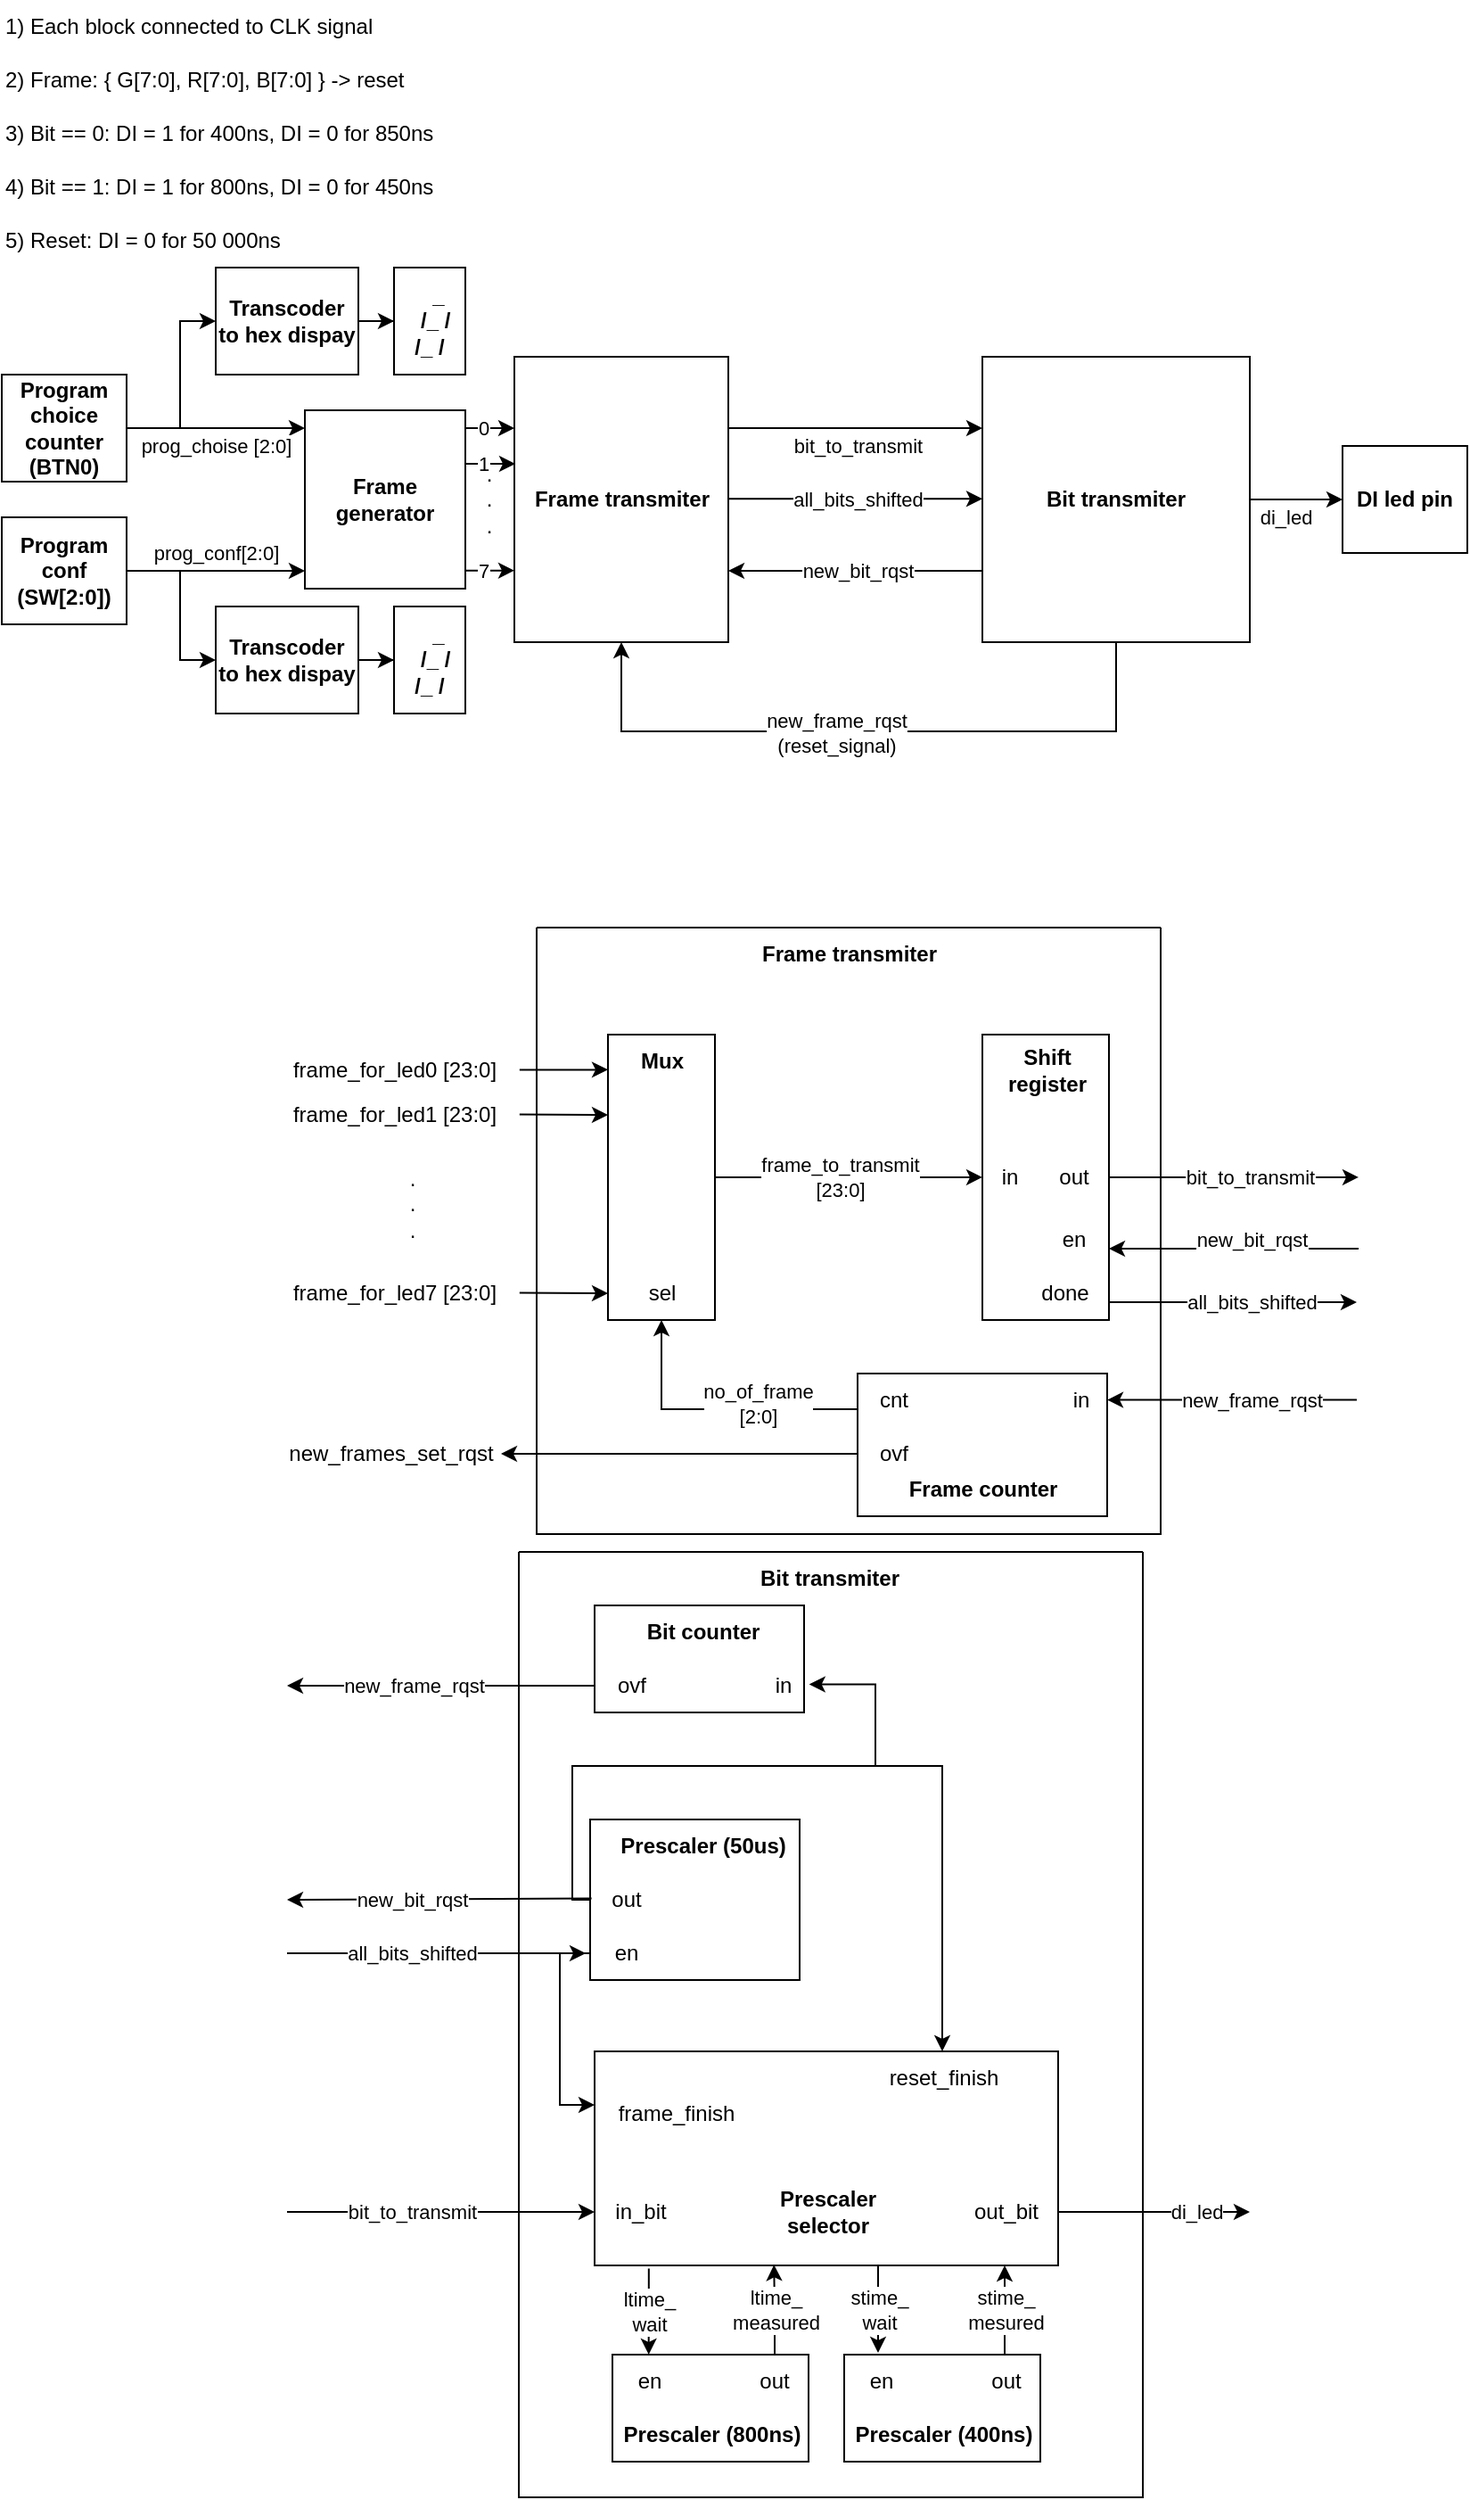 <mxfile>
    <diagram id="C5RBs43oDa-KdzZeNtuy" name="Page-1">
        <mxGraphModel dx="401" dy="227" grid="1" gridSize="10" guides="1" tooltips="1" connect="1" arrows="1" fold="1" page="1" pageScale="1" pageWidth="827" pageHeight="1169" math="0" shadow="0">
            <root>
                <mxCell id="WIyWlLk6GJQsqaUBKTNV-0"/>
                <mxCell id="WIyWlLk6GJQsqaUBKTNV-1" parent="WIyWlLk6GJQsqaUBKTNV-0"/>
                <mxCell id="ReCScM4sRMLZIFWJEKZz-17" value="prog_choise [2:0]" style="edgeStyle=orthogonalEdgeStyle;rounded=0;orthogonalLoop=1;jettySize=auto;html=1;" parent="WIyWlLk6GJQsqaUBKTNV-1" source="ReCScM4sRMLZIFWJEKZz-0" edge="1">
                    <mxGeometry y="-10" relative="1" as="geometry">
                        <Array as="points">
                            <mxPoint x="140" y="240"/>
                            <mxPoint x="140" y="240"/>
                        </Array>
                        <mxPoint as="offset"/>
                        <mxPoint x="170" y="240" as="targetPoint"/>
                    </mxGeometry>
                </mxCell>
                <mxCell id="ReCScM4sRMLZIFWJEKZz-23" style="edgeStyle=orthogonalEdgeStyle;rounded=0;orthogonalLoop=1;jettySize=auto;html=1;entryX=0;entryY=0.5;entryDx=0;entryDy=0;" parent="WIyWlLk6GJQsqaUBKTNV-1" source="ReCScM4sRMLZIFWJEKZz-0" target="ReCScM4sRMLZIFWJEKZz-3" edge="1">
                    <mxGeometry relative="1" as="geometry">
                        <Array as="points">
                            <mxPoint x="100" y="240"/>
                            <mxPoint x="100" y="180"/>
                        </Array>
                    </mxGeometry>
                </mxCell>
                <mxCell id="ReCScM4sRMLZIFWJEKZz-0" value="&lt;b&gt;Program choice&lt;br&gt;counter&lt;br&gt;(BTN0)&lt;/b&gt;" style="rounded=0;whiteSpace=wrap;html=1;" parent="WIyWlLk6GJQsqaUBKTNV-1" vertex="1">
                    <mxGeometry y="210" width="70" height="60" as="geometry"/>
                </mxCell>
                <mxCell id="ReCScM4sRMLZIFWJEKZz-16" value="prog_conf[2:0]" style="edgeStyle=orthogonalEdgeStyle;rounded=0;orthogonalLoop=1;jettySize=auto;html=1;" parent="WIyWlLk6GJQsqaUBKTNV-1" source="ReCScM4sRMLZIFWJEKZz-1" edge="1">
                    <mxGeometry y="10" relative="1" as="geometry">
                        <Array as="points">
                            <mxPoint x="90" y="320"/>
                            <mxPoint x="90" y="320"/>
                        </Array>
                        <mxPoint as="offset"/>
                        <mxPoint x="170" y="320" as="targetPoint"/>
                    </mxGeometry>
                </mxCell>
                <mxCell id="ReCScM4sRMLZIFWJEKZz-24" style="edgeStyle=orthogonalEdgeStyle;rounded=0;orthogonalLoop=1;jettySize=auto;html=1;entryX=0;entryY=0.5;entryDx=0;entryDy=0;" parent="WIyWlLk6GJQsqaUBKTNV-1" source="ReCScM4sRMLZIFWJEKZz-1" target="ReCScM4sRMLZIFWJEKZz-9" edge="1">
                    <mxGeometry relative="1" as="geometry">
                        <Array as="points">
                            <mxPoint x="100" y="320"/>
                            <mxPoint x="100" y="370"/>
                        </Array>
                    </mxGeometry>
                </mxCell>
                <mxCell id="ReCScM4sRMLZIFWJEKZz-1" value="&lt;b&gt;Program conf&lt;br&gt;(SW[2:0])&lt;/b&gt;" style="rounded=0;whiteSpace=wrap;html=1;" parent="WIyWlLk6GJQsqaUBKTNV-1" vertex="1">
                    <mxGeometry y="290" width="70" height="60" as="geometry"/>
                </mxCell>
                <mxCell id="ReCScM4sRMLZIFWJEKZz-7" style="edgeStyle=orthogonalEdgeStyle;rounded=0;orthogonalLoop=1;jettySize=auto;html=1;" parent="WIyWlLk6GJQsqaUBKTNV-1" source="ReCScM4sRMLZIFWJEKZz-3" target="ReCScM4sRMLZIFWJEKZz-4" edge="1">
                    <mxGeometry relative="1" as="geometry"/>
                </mxCell>
                <mxCell id="ReCScM4sRMLZIFWJEKZz-3" value="&lt;b&gt;Transcoder to hex dispay&lt;/b&gt;" style="rounded=0;whiteSpace=wrap;html=1;" parent="WIyWlLk6GJQsqaUBKTNV-1" vertex="1">
                    <mxGeometry x="120" y="150" width="80" height="60" as="geometry"/>
                </mxCell>
                <mxCell id="ReCScM4sRMLZIFWJEKZz-4" value="&lt;b&gt;&amp;nbsp; &amp;nbsp; &amp;nbsp;_&amp;nbsp;&amp;nbsp;&lt;br&gt;&amp;nbsp; /_ /&lt;br&gt;/_ /&lt;/b&gt;" style="rounded=0;whiteSpace=wrap;html=1;" parent="WIyWlLk6GJQsqaUBKTNV-1" vertex="1">
                    <mxGeometry x="220" y="150" width="40" height="60" as="geometry"/>
                </mxCell>
                <mxCell id="ReCScM4sRMLZIFWJEKZz-8" style="edgeStyle=orthogonalEdgeStyle;rounded=0;orthogonalLoop=1;jettySize=auto;html=1;" parent="WIyWlLk6GJQsqaUBKTNV-1" source="ReCScM4sRMLZIFWJEKZz-9" target="ReCScM4sRMLZIFWJEKZz-10" edge="1">
                    <mxGeometry relative="1" as="geometry"/>
                </mxCell>
                <mxCell id="ReCScM4sRMLZIFWJEKZz-9" value="&lt;b&gt;Transcoder to hex dispay&lt;/b&gt;" style="rounded=0;whiteSpace=wrap;html=1;" parent="WIyWlLk6GJQsqaUBKTNV-1" vertex="1">
                    <mxGeometry x="120" y="340" width="80" height="60" as="geometry"/>
                </mxCell>
                <mxCell id="ReCScM4sRMLZIFWJEKZz-10" value="&lt;b&gt;&amp;nbsp; &amp;nbsp; &amp;nbsp;_&amp;nbsp;&amp;nbsp;&lt;br&gt;&amp;nbsp; /_ /&lt;br&gt;/_ /&lt;/b&gt;" style="rounded=0;whiteSpace=wrap;html=1;" parent="WIyWlLk6GJQsqaUBKTNV-1" vertex="1">
                    <mxGeometry x="220" y="340" width="40" height="60" as="geometry"/>
                </mxCell>
                <mxCell id="ReCScM4sRMLZIFWJEKZz-19" value="bit_to_transmit" style="edgeStyle=orthogonalEdgeStyle;rounded=0;orthogonalLoop=1;jettySize=auto;html=1;exitX=1;exitY=0.25;exitDx=0;exitDy=0;entryX=0;entryY=0.25;entryDx=0;entryDy=0;" parent="WIyWlLk6GJQsqaUBKTNV-1" source="ReCScM4sRMLZIFWJEKZz-15" target="ReCScM4sRMLZIFWJEKZz-18" edge="1">
                    <mxGeometry x="0.018" y="-10" relative="1" as="geometry">
                        <mxPoint as="offset"/>
                    </mxGeometry>
                </mxCell>
                <mxCell id="ReCScM4sRMLZIFWJEKZz-15" value="&lt;b&gt;Frame transmiter&lt;/b&gt;" style="rounded=0;whiteSpace=wrap;html=1;" parent="WIyWlLk6GJQsqaUBKTNV-1" vertex="1">
                    <mxGeometry x="287.5" y="200" width="120" height="160" as="geometry"/>
                </mxCell>
                <mxCell id="ReCScM4sRMLZIFWJEKZz-20" value="new_bit_rqst" style="edgeStyle=orthogonalEdgeStyle;rounded=0;orthogonalLoop=1;jettySize=auto;html=1;exitX=0;exitY=0.75;exitDx=0;exitDy=0;entryX=1;entryY=0.75;entryDx=0;entryDy=0;" parent="WIyWlLk6GJQsqaUBKTNV-1" source="ReCScM4sRMLZIFWJEKZz-18" target="ReCScM4sRMLZIFWJEKZz-15" edge="1">
                    <mxGeometry x="-0.015" relative="1" as="geometry">
                        <mxPoint as="offset"/>
                    </mxGeometry>
                </mxCell>
                <mxCell id="ReCScM4sRMLZIFWJEKZz-43" value="di_led" style="edgeStyle=orthogonalEdgeStyle;rounded=0;orthogonalLoop=1;jettySize=auto;html=1;exitX=1;exitY=0.5;exitDx=0;exitDy=0;entryX=0;entryY=0.5;entryDx=0;entryDy=0;" parent="WIyWlLk6GJQsqaUBKTNV-1" source="ReCScM4sRMLZIFWJEKZz-18" target="ReCScM4sRMLZIFWJEKZz-42" edge="1">
                    <mxGeometry x="-0.231" y="-10" relative="1" as="geometry">
                        <mxPoint as="offset"/>
                    </mxGeometry>
                </mxCell>
                <mxCell id="9xw9PWm49_BA5dV1pBny-47" style="edgeStyle=orthogonalEdgeStyle;rounded=0;orthogonalLoop=1;jettySize=auto;html=1;entryX=0.5;entryY=1;entryDx=0;entryDy=0;" parent="WIyWlLk6GJQsqaUBKTNV-1" source="ReCScM4sRMLZIFWJEKZz-18" target="ReCScM4sRMLZIFWJEKZz-15" edge="1">
                    <mxGeometry relative="1" as="geometry">
                        <mxPoint x="620" y="410" as="targetPoint"/>
                        <Array as="points">
                            <mxPoint x="625" y="410"/>
                            <mxPoint x="348" y="410"/>
                        </Array>
                    </mxGeometry>
                </mxCell>
                <mxCell id="9xw9PWm49_BA5dV1pBny-48" value="new_frame_rqst&lt;br&gt;(reset_signal)" style="edgeLabel;html=1;align=center;verticalAlign=middle;resizable=0;points=[];" parent="9xw9PWm49_BA5dV1pBny-47" vertex="1" connectable="0">
                    <mxGeometry x="0.1" y="1" relative="1" as="geometry">
                        <mxPoint as="offset"/>
                    </mxGeometry>
                </mxCell>
                <mxCell id="ReCScM4sRMLZIFWJEKZz-18" value="&lt;b&gt;Bit transmiter&lt;/b&gt;" style="rounded=0;whiteSpace=wrap;html=1;" parent="WIyWlLk6GJQsqaUBKTNV-1" vertex="1">
                    <mxGeometry x="550" y="200" width="150" height="160" as="geometry"/>
                </mxCell>
                <mxCell id="ReCScM4sRMLZIFWJEKZz-34" style="edgeStyle=orthogonalEdgeStyle;rounded=0;orthogonalLoop=1;jettySize=auto;html=1;exitX=0;exitY=0.5;exitDx=0;exitDy=0;entryX=0;entryY=0.5;entryDx=0;entryDy=0;" parent="WIyWlLk6GJQsqaUBKTNV-1" edge="1">
                    <mxGeometry relative="1" as="geometry">
                        <mxPoint x="665" y="510" as="sourcePoint"/>
                        <mxPoint x="665" y="510" as="targetPoint"/>
                    </mxGeometry>
                </mxCell>
                <mxCell id="ReCScM4sRMLZIFWJEKZz-38" value="2) Frame: { G[7:0], R[7:0], B[7:0] } -&amp;gt; reset" style="text;html=1;align=left;verticalAlign=middle;resizable=0;points=[];autosize=1;strokeColor=none;fillColor=none;" parent="WIyWlLk6GJQsqaUBKTNV-1" vertex="1">
                    <mxGeometry y="30" width="250" height="30" as="geometry"/>
                </mxCell>
                <mxCell id="ReCScM4sRMLZIFWJEKZz-39" value="3) Bit == 0: DI = 1 for 400ns, DI = 0 for 850ns" style="text;html=1;align=left;verticalAlign=middle;resizable=0;points=[];autosize=1;strokeColor=none;fillColor=none;" parent="WIyWlLk6GJQsqaUBKTNV-1" vertex="1">
                    <mxGeometry y="60" width="260" height="30" as="geometry"/>
                </mxCell>
                <mxCell id="ReCScM4sRMLZIFWJEKZz-40" value="4) Bit == 1: DI = 1 for 800ns, DI = 0 for 450ns" style="text;html=1;align=left;verticalAlign=middle;resizable=0;points=[];autosize=1;strokeColor=none;fillColor=none;" parent="WIyWlLk6GJQsqaUBKTNV-1" vertex="1">
                    <mxGeometry y="90" width="260" height="30" as="geometry"/>
                </mxCell>
                <mxCell id="ReCScM4sRMLZIFWJEKZz-41" value="5) Reset: DI = 0 for 50 000ns" style="text;html=1;align=left;verticalAlign=middle;resizable=0;points=[];autosize=1;strokeColor=none;fillColor=none;" parent="WIyWlLk6GJQsqaUBKTNV-1" vertex="1">
                    <mxGeometry y="120" width="180" height="30" as="geometry"/>
                </mxCell>
                <mxCell id="ReCScM4sRMLZIFWJEKZz-42" value="&lt;b&gt;DI led pin&lt;/b&gt;" style="rounded=0;whiteSpace=wrap;html=1;" parent="WIyWlLk6GJQsqaUBKTNV-1" vertex="1">
                    <mxGeometry x="752" y="250" width="70" height="60" as="geometry"/>
                </mxCell>
                <mxCell id="Wm1BEDs0xYY4NqCO6771-0" value="1) Each block connected to CLK signal" style="text;html=1;align=left;verticalAlign=middle;resizable=0;points=[];autosize=1;strokeColor=none;fillColor=none;" parent="WIyWlLk6GJQsqaUBKTNV-1" vertex="1">
                    <mxGeometry width="230" height="30" as="geometry"/>
                </mxCell>
                <object label="" Frame="" id="3">
                    <mxCell style="swimlane;startSize=0;" parent="WIyWlLk6GJQsqaUBKTNV-1" vertex="1">
                        <mxGeometry x="300" y="520" width="350" height="340" as="geometry">
                            <mxRectangle x="170" y="550" width="50" height="40" as="alternateBounds"/>
                        </mxGeometry>
                    </mxCell>
                </object>
                <mxCell id="6" value="frame_to_transmit&lt;br&gt;[23:0]" style="edgeStyle=none;html=1;entryX=0;entryY=0.5;entryDx=0;entryDy=0;" parent="3" source="0" target="5" edge="1">
                    <mxGeometry x="-0.06" relative="1" as="geometry">
                        <mxPoint as="offset"/>
                    </mxGeometry>
                </mxCell>
                <mxCell id="0" value="" style="rounded=0;whiteSpace=wrap;html=1;" parent="3" vertex="1">
                    <mxGeometry x="40" y="60" width="60" height="160" as="geometry"/>
                </mxCell>
                <mxCell id="4" value="&lt;b&gt;Frame transmiter&lt;/b&gt;" style="text;html=1;align=center;verticalAlign=middle;resizable=0;points=[];autosize=1;strokeColor=none;fillColor=none;" parent="3" vertex="1">
                    <mxGeometry x="115" width="120" height="30" as="geometry"/>
                </mxCell>
                <mxCell id="7" style="edgeStyle=none;html=1;" parent="3" source="5" edge="1">
                    <mxGeometry relative="1" as="geometry">
                        <mxPoint x="461" y="139.99" as="targetPoint"/>
                    </mxGeometry>
                </mxCell>
                <mxCell id="8" value="bit_to_transmit" style="edgeLabel;html=1;align=center;verticalAlign=middle;resizable=0;points=[];" parent="7" vertex="1" connectable="0">
                    <mxGeometry x="-0.174" relative="1" as="geometry">
                        <mxPoint x="21" as="offset"/>
                    </mxGeometry>
                </mxCell>
                <mxCell id="5" value="" style="rounded=0;whiteSpace=wrap;html=1;" parent="3" vertex="1">
                    <mxGeometry x="250" y="59.99" width="71" height="160" as="geometry"/>
                </mxCell>
                <mxCell id="9xw9PWm49_BA5dV1pBny-8" value="" style="endArrow=classic;html=1;rounded=0;entryX=1;entryY=0.75;entryDx=0;entryDy=0;" parent="3" target="5" edge="1">
                    <mxGeometry width="50" height="50" relative="1" as="geometry">
                        <mxPoint x="461" y="179.99" as="sourcePoint"/>
                        <mxPoint x="251" y="-90.01" as="targetPoint"/>
                    </mxGeometry>
                </mxCell>
                <mxCell id="9xw9PWm49_BA5dV1pBny-9" value="new_bit_rqst" style="edgeLabel;html=1;align=center;verticalAlign=middle;resizable=0;points=[];" parent="9xw9PWm49_BA5dV1pBny-8" vertex="1" connectable="0">
                    <mxGeometry x="0.153" relative="1" as="geometry">
                        <mxPoint x="20" y="-5" as="offset"/>
                    </mxGeometry>
                </mxCell>
                <mxCell id="9xw9PWm49_BA5dV1pBny-10" value="&lt;b&gt;Shift&lt;br&gt;register&lt;/b&gt;" style="text;html=1;align=center;verticalAlign=middle;resizable=0;points=[];autosize=1;strokeColor=none;fillColor=none;" parent="3" vertex="1">
                    <mxGeometry x="250.5" y="59.99" width="70" height="40" as="geometry"/>
                </mxCell>
                <mxCell id="9xw9PWm49_BA5dV1pBny-11" value="&lt;b&gt;Mux&lt;/b&gt;" style="text;html=1;align=center;verticalAlign=middle;resizable=0;points=[];autosize=1;strokeColor=none;fillColor=none;" parent="3" vertex="1">
                    <mxGeometry x="45" y="60" width="50" height="30" as="geometry"/>
                </mxCell>
                <mxCell id="9xw9PWm49_BA5dV1pBny-12" value="out" style="text;html=1;align=center;verticalAlign=middle;resizable=0;points=[];autosize=1;strokeColor=none;fillColor=none;" parent="3" vertex="1">
                    <mxGeometry x="281" y="124.99" width="40" height="30" as="geometry"/>
                </mxCell>
                <mxCell id="9xw9PWm49_BA5dV1pBny-13" value="en" style="text;html=1;align=center;verticalAlign=middle;resizable=0;points=[];autosize=1;strokeColor=none;fillColor=none;" parent="3" vertex="1">
                    <mxGeometry x="281" y="159.99" width="40" height="30" as="geometry"/>
                </mxCell>
                <mxCell id="9xw9PWm49_BA5dV1pBny-14" value="done" style="text;html=1;align=center;verticalAlign=middle;resizable=0;points=[];autosize=1;strokeColor=none;fillColor=none;" parent="3" vertex="1">
                    <mxGeometry x="271" y="189.99" width="50" height="30" as="geometry"/>
                </mxCell>
                <mxCell id="9xw9PWm49_BA5dV1pBny-19" value="in" style="text;html=1;align=center;verticalAlign=middle;resizable=0;points=[];autosize=1;strokeColor=none;fillColor=none;" parent="3" vertex="1">
                    <mxGeometry x="250" y="124.99" width="30" height="30" as="geometry"/>
                </mxCell>
                <mxCell id="9xw9PWm49_BA5dV1pBny-23" value="" style="endArrow=classic;html=1;rounded=0;entryX=0;entryY=0.123;entryDx=0;entryDy=0;entryPerimeter=0;exitX=1.003;exitY=0.492;exitDx=0;exitDy=0;exitPerimeter=0;" parent="3" source="9xw9PWm49_BA5dV1pBny-22" edge="1">
                    <mxGeometry width="50" height="50" relative="1" as="geometry">
                        <mxPoint x="200" y="195" as="sourcePoint"/>
                        <mxPoint x="40" y="105" as="targetPoint"/>
                    </mxGeometry>
                </mxCell>
                <mxCell id="9xw9PWm49_BA5dV1pBny-24" value=".&lt;br&gt;.&lt;br&gt;." style="text;html=1;align=center;verticalAlign=middle;resizable=0;points=[];autosize=1;strokeColor=none;fillColor=none;" parent="3" vertex="1">
                    <mxGeometry x="-85" y="125" width="30" height="60" as="geometry"/>
                </mxCell>
                <mxCell id="9xw9PWm49_BA5dV1pBny-26" value="" style="endArrow=classic;html=1;rounded=0;entryX=0;entryY=0.123;entryDx=0;entryDy=0;entryPerimeter=0;exitX=1.003;exitY=0.492;exitDx=0;exitDy=0;exitPerimeter=0;" parent="3" source="9xw9PWm49_BA5dV1pBny-25" edge="1">
                    <mxGeometry width="50" height="50" relative="1" as="geometry">
                        <mxPoint x="200" y="295" as="sourcePoint"/>
                        <mxPoint x="40" y="205" as="targetPoint"/>
                    </mxGeometry>
                </mxCell>
                <mxCell id="9xw9PWm49_BA5dV1pBny-33" value="sel" style="text;html=1;align=center;verticalAlign=middle;resizable=0;points=[];autosize=1;strokeColor=none;fillColor=none;" parent="3" vertex="1">
                    <mxGeometry x="50" y="190" width="40" height="30" as="geometry"/>
                </mxCell>
                <mxCell id="9xw9PWm49_BA5dV1pBny-38" style="edgeStyle=orthogonalEdgeStyle;rounded=0;orthogonalLoop=1;jettySize=auto;html=1;entryX=0.5;entryY=1;entryDx=0;entryDy=0;" parent="3" source="9xw9PWm49_BA5dV1pBny-34" target="0" edge="1">
                    <mxGeometry relative="1" as="geometry">
                        <Array as="points">
                            <mxPoint x="70" y="270"/>
                        </Array>
                    </mxGeometry>
                </mxCell>
                <mxCell id="9xw9PWm49_BA5dV1pBny-39" value="no_of_frame&lt;br&gt;[2:0]" style="edgeLabel;html=1;align=center;verticalAlign=middle;resizable=0;points=[];" parent="9xw9PWm49_BA5dV1pBny-38" vertex="1" connectable="0">
                    <mxGeometry x="-0.294" y="-3" relative="1" as="geometry">
                        <mxPoint as="offset"/>
                    </mxGeometry>
                </mxCell>
                <mxCell id="9xw9PWm49_BA5dV1pBny-34" value="" style="whiteSpace=wrap;html=1;" parent="3" vertex="1">
                    <mxGeometry x="180" y="250" width="140" height="80" as="geometry"/>
                </mxCell>
                <mxCell id="9xw9PWm49_BA5dV1pBny-35" value="&lt;b&gt;Frame counter&lt;/b&gt;" style="text;html=1;align=center;verticalAlign=middle;resizable=0;points=[];autosize=1;strokeColor=none;fillColor=none;" parent="3" vertex="1">
                    <mxGeometry x="195" y="300" width="110" height="30" as="geometry"/>
                </mxCell>
                <mxCell id="9xw9PWm49_BA5dV1pBny-41" value="cnt" style="text;html=1;align=center;verticalAlign=middle;resizable=0;points=[];autosize=1;strokeColor=none;fillColor=none;" parent="3" vertex="1">
                    <mxGeometry x="180" y="250" width="40" height="30" as="geometry"/>
                </mxCell>
                <mxCell id="9xw9PWm49_BA5dV1pBny-42" value="in" style="text;html=1;align=center;verticalAlign=middle;resizable=0;points=[];autosize=1;strokeColor=none;fillColor=none;" parent="3" vertex="1">
                    <mxGeometry x="290" y="250" width="30" height="30" as="geometry"/>
                </mxCell>
                <mxCell id="9xw9PWm49_BA5dV1pBny-114" value="ovf" style="text;html=1;align=center;verticalAlign=middle;resizable=0;points=[];autosize=1;strokeColor=none;fillColor=none;" parent="3" vertex="1">
                    <mxGeometry x="180" y="280" width="40" height="30" as="geometry"/>
                </mxCell>
                <mxCell id="9xw9PWm49_BA5dV1pBny-43" value="" style="endArrow=classic;html=1;rounded=0;entryX=1;entryY=0.75;entryDx=0;entryDy=0;" parent="3" edge="1">
                    <mxGeometry width="50" height="50" relative="1" as="geometry">
                        <mxPoint x="460" y="264.77" as="sourcePoint"/>
                        <mxPoint x="320" y="264.78" as="targetPoint"/>
                    </mxGeometry>
                </mxCell>
                <mxCell id="9xw9PWm49_BA5dV1pBny-44" value="new_frame_rqst" style="edgeLabel;html=1;align=center;verticalAlign=middle;resizable=0;points=[];" parent="9xw9PWm49_BA5dV1pBny-43" vertex="1" connectable="0">
                    <mxGeometry x="0.153" relative="1" as="geometry">
                        <mxPoint x="21" as="offset"/>
                    </mxGeometry>
                </mxCell>
                <mxCell id="9xw9PWm49_BA5dV1pBny-17" value="" style="endArrow=classic;html=1;rounded=0;exitX=1;exitY=0.667;exitDx=0;exitDy=0;exitPerimeter=0;" parent="WIyWlLk6GJQsqaUBKTNV-1" source="9xw9PWm49_BA5dV1pBny-14" edge="1">
                    <mxGeometry width="50" height="50" relative="1" as="geometry">
                        <mxPoint x="390" y="589.99" as="sourcePoint"/>
                        <mxPoint x="760" y="730" as="targetPoint"/>
                    </mxGeometry>
                </mxCell>
                <mxCell id="9xw9PWm49_BA5dV1pBny-18" value="all_bits_shifted" style="edgeLabel;html=1;align=center;verticalAlign=middle;resizable=0;points=[];" parent="9xw9PWm49_BA5dV1pBny-17" vertex="1" connectable="0">
                    <mxGeometry x="-0.233" y="2" relative="1" as="geometry">
                        <mxPoint x="26" y="2" as="offset"/>
                    </mxGeometry>
                </mxCell>
                <mxCell id="9xw9PWm49_BA5dV1pBny-27" value="&lt;b&gt;Frame&lt;br&gt;generator&lt;/b&gt;" style="rounded=0;whiteSpace=wrap;html=1;" parent="WIyWlLk6GJQsqaUBKTNV-1" vertex="1">
                    <mxGeometry x="170" y="230" width="90" height="100" as="geometry"/>
                </mxCell>
                <mxCell id="9xw9PWm49_BA5dV1pBny-28" value="0" style="endArrow=classic;html=1;rounded=0;entryX=0;entryY=0.25;entryDx=0;entryDy=0;" parent="WIyWlLk6GJQsqaUBKTNV-1" target="ReCScM4sRMLZIFWJEKZz-15" edge="1">
                    <mxGeometry x="-0.273" width="50" height="50" relative="1" as="geometry">
                        <mxPoint x="260" y="240" as="sourcePoint"/>
                        <mxPoint x="340" y="300" as="targetPoint"/>
                        <mxPoint as="offset"/>
                    </mxGeometry>
                </mxCell>
                <mxCell id="9xw9PWm49_BA5dV1pBny-29" value="1" style="endArrow=classic;html=1;rounded=0;entryX=0;entryY=0.25;entryDx=0;entryDy=0;" parent="WIyWlLk6GJQsqaUBKTNV-1" edge="1">
                    <mxGeometry x="-0.273" width="50" height="50" relative="1" as="geometry">
                        <mxPoint x="260" y="260" as="sourcePoint"/>
                        <mxPoint x="288" y="260" as="targetPoint"/>
                        <mxPoint as="offset"/>
                    </mxGeometry>
                </mxCell>
                <mxCell id="9xw9PWm49_BA5dV1pBny-30" value="7" style="endArrow=classic;html=1;rounded=0;entryX=0;entryY=0.25;entryDx=0;entryDy=0;" parent="WIyWlLk6GJQsqaUBKTNV-1" edge="1">
                    <mxGeometry x="-0.273" width="50" height="50" relative="1" as="geometry">
                        <mxPoint x="259.5" y="319.86" as="sourcePoint"/>
                        <mxPoint x="287.5" y="319.86" as="targetPoint"/>
                        <mxPoint as="offset"/>
                    </mxGeometry>
                </mxCell>
                <mxCell id="9xw9PWm49_BA5dV1pBny-32" value=".&lt;br&gt;.&lt;br&gt;." style="text;html=1;align=center;verticalAlign=middle;resizable=0;points=[];autosize=1;strokeColor=none;fillColor=none;" parent="WIyWlLk6GJQsqaUBKTNV-1" vertex="1">
                    <mxGeometry x="257.5" y="250" width="30" height="60" as="geometry"/>
                </mxCell>
                <mxCell id="9xw9PWm49_BA5dV1pBny-25" value="frame_for_led7 [23:0]" style="text;html=1;align=center;verticalAlign=middle;resizable=0;points=[];autosize=1;strokeColor=none;fillColor=none;" parent="WIyWlLk6GJQsqaUBKTNV-1" vertex="1">
                    <mxGeometry x="150" y="710" width="140" height="30" as="geometry"/>
                </mxCell>
                <mxCell id="9xw9PWm49_BA5dV1pBny-22" value="frame_for_led1 [23:0]" style="text;html=1;align=center;verticalAlign=middle;resizable=0;points=[];autosize=1;strokeColor=none;fillColor=none;" parent="WIyWlLk6GJQsqaUBKTNV-1" vertex="1">
                    <mxGeometry x="150" y="610" width="140" height="30" as="geometry"/>
                </mxCell>
                <mxCell id="9xw9PWm49_BA5dV1pBny-21" value="frame_for_led0 [23:0]" style="text;html=1;align=center;verticalAlign=middle;resizable=0;points=[];autosize=1;strokeColor=none;fillColor=none;" parent="WIyWlLk6GJQsqaUBKTNV-1" vertex="1">
                    <mxGeometry x="150" y="584.99" width="140" height="30" as="geometry"/>
                </mxCell>
                <mxCell id="9xw9PWm49_BA5dV1pBny-20" value="" style="endArrow=classic;html=1;rounded=0;entryX=0;entryY=0.123;entryDx=0;entryDy=0;entryPerimeter=0;exitX=1.003;exitY=0.492;exitDx=0;exitDy=0;exitPerimeter=0;" parent="WIyWlLk6GJQsqaUBKTNV-1" source="9xw9PWm49_BA5dV1pBny-21" target="0" edge="1">
                    <mxGeometry width="50" height="50" relative="1" as="geometry">
                        <mxPoint x="500" y="690" as="sourcePoint"/>
                        <mxPoint x="550" y="640" as="targetPoint"/>
                    </mxGeometry>
                </mxCell>
                <mxCell id="9xw9PWm49_BA5dV1pBny-45" value="all_bits_shifted" style="edgeStyle=orthogonalEdgeStyle;rounded=0;orthogonalLoop=1;jettySize=auto;html=1;exitX=1;exitY=0.25;exitDx=0;exitDy=0;entryX=0;entryY=0.25;entryDx=0;entryDy=0;" parent="WIyWlLk6GJQsqaUBKTNV-1" edge="1">
                    <mxGeometry x="0.014" relative="1" as="geometry">
                        <mxPoint as="offset"/>
                        <mxPoint x="408" y="279.66" as="sourcePoint"/>
                        <mxPoint x="550" y="279.66" as="targetPoint"/>
                    </mxGeometry>
                </mxCell>
                <mxCell id="9xw9PWm49_BA5dV1pBny-74" value="" style="swimlane;startSize=0;" parent="WIyWlLk6GJQsqaUBKTNV-1" vertex="1">
                    <mxGeometry x="290" y="870" width="350" height="530" as="geometry"/>
                </mxCell>
                <mxCell id="9xw9PWm49_BA5dV1pBny-83" value="&lt;b&gt;Bit transmiter&lt;/b&gt;" style="text;html=1;align=center;verticalAlign=middle;resizable=0;points=[];autosize=1;strokeColor=none;fillColor=none;" parent="9xw9PWm49_BA5dV1pBny-74" vertex="1">
                    <mxGeometry x="124" width="100" height="30" as="geometry"/>
                </mxCell>
                <mxCell id="9xw9PWm49_BA5dV1pBny-84" value="" style="rounded=0;whiteSpace=wrap;html=1;" parent="9xw9PWm49_BA5dV1pBny-74" vertex="1">
                    <mxGeometry x="42.5" y="280" width="260" height="120" as="geometry"/>
                </mxCell>
                <mxCell id="9xw9PWm49_BA5dV1pBny-86" value="ltime_&lt;br&gt;measured" style="edgeStyle=orthogonalEdgeStyle;rounded=0;orthogonalLoop=1;jettySize=auto;html=1;entryX=0.387;entryY=0.997;entryDx=0;entryDy=0;entryPerimeter=0;" parent="9xw9PWm49_BA5dV1pBny-74" source="ReCScM4sRMLZIFWJEKZz-46" target="9xw9PWm49_BA5dV1pBny-84" edge="1">
                    <mxGeometry relative="1" as="geometry">
                        <Array as="points">
                            <mxPoint x="143.5" y="425"/>
                            <mxPoint x="143.5" y="425"/>
                        </Array>
                    </mxGeometry>
                </mxCell>
                <mxCell id="ReCScM4sRMLZIFWJEKZz-46" value="" style="rounded=0;whiteSpace=wrap;html=1;" parent="9xw9PWm49_BA5dV1pBny-74" vertex="1">
                    <mxGeometry x="52.5" y="450" width="110" height="60" as="geometry"/>
                </mxCell>
                <mxCell id="9xw9PWm49_BA5dV1pBny-87" value="stime_&lt;br&gt;mesured" style="edgeStyle=orthogonalEdgeStyle;rounded=0;orthogonalLoop=1;jettySize=auto;html=1;" parent="9xw9PWm49_BA5dV1pBny-74" source="ReCScM4sRMLZIFWJEKZz-44" edge="1">
                    <mxGeometry relative="1" as="geometry">
                        <mxPoint x="272.5" y="400" as="targetPoint"/>
                        <Array as="points">
                            <mxPoint x="272.5" y="440"/>
                            <mxPoint x="272.5" y="440"/>
                        </Array>
                    </mxGeometry>
                </mxCell>
                <mxCell id="ReCScM4sRMLZIFWJEKZz-44" value="" style="rounded=0;whiteSpace=wrap;html=1;" parent="9xw9PWm49_BA5dV1pBny-74" vertex="1">
                    <mxGeometry x="182.5" y="450" width="110" height="60" as="geometry"/>
                </mxCell>
                <mxCell id="9xw9PWm49_BA5dV1pBny-88" value="&lt;b&gt;Prescaler&amp;nbsp;&lt;span style=&quot;&quot;&gt;(800ns)&lt;/span&gt;&lt;/b&gt;" style="text;html=1;align=center;verticalAlign=middle;resizable=0;points=[];autosize=1;strokeColor=none;fillColor=none;" parent="9xw9PWm49_BA5dV1pBny-74" vertex="1">
                    <mxGeometry x="47.5" y="480" width="120" height="30" as="geometry"/>
                </mxCell>
                <mxCell id="9xw9PWm49_BA5dV1pBny-89" value="&lt;b&gt;Prescaler&amp;nbsp;&lt;span style=&quot;&quot;&gt;(400ns)&lt;/span&gt;&lt;/b&gt;" style="text;html=1;align=center;verticalAlign=middle;resizable=0;points=[];autosize=1;strokeColor=none;fillColor=none;" parent="9xw9PWm49_BA5dV1pBny-74" vertex="1">
                    <mxGeometry x="177.5" y="480" width="120" height="30" as="geometry"/>
                </mxCell>
                <mxCell id="9xw9PWm49_BA5dV1pBny-90" value="out" style="text;html=1;align=center;verticalAlign=middle;resizable=0;points=[];autosize=1;strokeColor=none;fillColor=none;" parent="9xw9PWm49_BA5dV1pBny-74" vertex="1">
                    <mxGeometry x="122.5" y="450" width="40" height="30" as="geometry"/>
                </mxCell>
                <mxCell id="9xw9PWm49_BA5dV1pBny-91" value="out" style="text;html=1;align=center;verticalAlign=middle;resizable=0;points=[];autosize=1;strokeColor=none;fillColor=none;" parent="9xw9PWm49_BA5dV1pBny-74" vertex="1">
                    <mxGeometry x="252.5" y="450" width="40" height="30" as="geometry"/>
                </mxCell>
                <mxCell id="9xw9PWm49_BA5dV1pBny-92" value="en" style="text;html=1;align=center;verticalAlign=middle;resizable=0;points=[];autosize=1;strokeColor=none;fillColor=none;" parent="9xw9PWm49_BA5dV1pBny-74" vertex="1">
                    <mxGeometry x="52.5" y="450" width="40" height="30" as="geometry"/>
                </mxCell>
                <mxCell id="9xw9PWm49_BA5dV1pBny-93" value="en" style="text;html=1;align=center;verticalAlign=middle;resizable=0;points=[];autosize=1;strokeColor=none;fillColor=none;" parent="9xw9PWm49_BA5dV1pBny-74" vertex="1">
                    <mxGeometry x="182.5" y="450" width="40" height="30" as="geometry"/>
                </mxCell>
                <mxCell id="9xw9PWm49_BA5dV1pBny-94" value="ltime_&lt;br&gt;wait" style="endArrow=classic;html=1;rounded=0;entryX=0.508;entryY=-0.002;entryDx=0;entryDy=0;entryPerimeter=0;exitX=0.117;exitY=1.015;exitDx=0;exitDy=0;exitPerimeter=0;" parent="9xw9PWm49_BA5dV1pBny-74" source="9xw9PWm49_BA5dV1pBny-84" target="9xw9PWm49_BA5dV1pBny-92" edge="1">
                    <mxGeometry width="50" height="50" relative="1" as="geometry">
                        <mxPoint x="102.5" y="420" as="sourcePoint"/>
                        <mxPoint x="152.5" y="370" as="targetPoint"/>
                    </mxGeometry>
                </mxCell>
                <mxCell id="9xw9PWm49_BA5dV1pBny-95" value="stime_&lt;br&gt;wait" style="endArrow=classic;html=1;rounded=0;entryX=0.508;entryY=-0.002;entryDx=0;entryDy=0;entryPerimeter=0;exitX=0.117;exitY=1.015;exitDx=0;exitDy=0;exitPerimeter=0;" parent="9xw9PWm49_BA5dV1pBny-74" edge="1">
                    <mxGeometry width="50" height="50" relative="1" as="geometry">
                        <mxPoint x="201.5" y="400" as="sourcePoint"/>
                        <mxPoint x="201.5" y="449" as="targetPoint"/>
                    </mxGeometry>
                </mxCell>
                <mxCell id="9xw9PWm49_BA5dV1pBny-97" value="in_bit" style="text;html=1;align=center;verticalAlign=middle;resizable=0;points=[];autosize=1;strokeColor=none;fillColor=none;" parent="9xw9PWm49_BA5dV1pBny-74" vertex="1">
                    <mxGeometry x="42.5" y="355" width="50" height="30" as="geometry"/>
                </mxCell>
                <mxCell id="9xw9PWm49_BA5dV1pBny-99" value="di_led" style="edgeStyle=orthogonalEdgeStyle;rounded=0;orthogonalLoop=1;jettySize=auto;html=1;" parent="9xw9PWm49_BA5dV1pBny-74" source="9xw9PWm49_BA5dV1pBny-98" edge="1">
                    <mxGeometry x="0.444" relative="1" as="geometry">
                        <mxPoint x="410" y="370" as="targetPoint"/>
                        <mxPoint as="offset"/>
                    </mxGeometry>
                </mxCell>
                <mxCell id="9xw9PWm49_BA5dV1pBny-98" value="out_bit" style="text;html=1;align=center;verticalAlign=middle;resizable=0;points=[];autosize=1;strokeColor=none;fillColor=none;" parent="9xw9PWm49_BA5dV1pBny-74" vertex="1">
                    <mxGeometry x="242.5" y="355" width="60" height="30" as="geometry"/>
                </mxCell>
                <mxCell id="9xw9PWm49_BA5dV1pBny-100" value="&lt;b&gt;Prescaler&lt;br style=&quot;&quot;&gt;&lt;span style=&quot;&quot;&gt;selector&lt;/span&gt;&lt;/b&gt;" style="text;html=1;align=center;verticalAlign=middle;resizable=0;points=[];autosize=1;strokeColor=none;fillColor=none;" parent="9xw9PWm49_BA5dV1pBny-74" vertex="1">
                    <mxGeometry x="132.5" y="350" width="80" height="40" as="geometry"/>
                </mxCell>
                <mxCell id="9xw9PWm49_BA5dV1pBny-101" value="" style="rounded=0;whiteSpace=wrap;html=1;" parent="9xw9PWm49_BA5dV1pBny-74" vertex="1">
                    <mxGeometry x="40" y="150" width="117.5" height="90" as="geometry"/>
                </mxCell>
                <mxCell id="9xw9PWm49_BA5dV1pBny-102" value="&lt;b&gt;Prescaler&amp;nbsp;&lt;span style=&quot;&quot;&gt;(50us)&lt;/span&gt;&lt;/b&gt;" style="text;html=1;align=center;verticalAlign=middle;resizable=0;points=[];autosize=1;strokeColor=none;fillColor=none;" parent="9xw9PWm49_BA5dV1pBny-74" vertex="1">
                    <mxGeometry x="42.5" y="150" width="120" height="30" as="geometry"/>
                </mxCell>
                <mxCell id="9xw9PWm49_BA5dV1pBny-109" style="edgeStyle=orthogonalEdgeStyle;rounded=0;orthogonalLoop=1;jettySize=auto;html=1;entryX=1.012;entryY=0.475;entryDx=0;entryDy=0;entryPerimeter=0;" parent="9xw9PWm49_BA5dV1pBny-74" source="9xw9PWm49_BA5dV1pBny-103" target="9xw9PWm49_BA5dV1pBny-108" edge="1">
                    <mxGeometry relative="1" as="geometry">
                        <Array as="points">
                            <mxPoint x="30" y="195"/>
                            <mxPoint x="30" y="120"/>
                            <mxPoint x="200" y="120"/>
                            <mxPoint x="200" y="74"/>
                        </Array>
                    </mxGeometry>
                </mxCell>
                <mxCell id="9xw9PWm49_BA5dV1pBny-112" style="edgeStyle=orthogonalEdgeStyle;rounded=0;orthogonalLoop=1;jettySize=auto;html=1;entryX=0.75;entryY=0;entryDx=0;entryDy=0;" parent="9xw9PWm49_BA5dV1pBny-74" source="9xw9PWm49_BA5dV1pBny-103" target="9xw9PWm49_BA5dV1pBny-84" edge="1">
                    <mxGeometry relative="1" as="geometry">
                        <Array as="points">
                            <mxPoint x="30" y="195"/>
                            <mxPoint x="30" y="120"/>
                            <mxPoint x="238" y="120"/>
                        </Array>
                    </mxGeometry>
                </mxCell>
                <mxCell id="9xw9PWm49_BA5dV1pBny-103" value="out" style="text;html=1;align=center;verticalAlign=middle;resizable=0;points=[];autosize=1;strokeColor=none;fillColor=none;" parent="9xw9PWm49_BA5dV1pBny-74" vertex="1">
                    <mxGeometry x="40" y="180" width="40" height="30" as="geometry"/>
                </mxCell>
                <mxCell id="9xw9PWm49_BA5dV1pBny-110" style="edgeStyle=orthogonalEdgeStyle;rounded=0;orthogonalLoop=1;jettySize=auto;html=1;entryX=0;entryY=0.25;entryDx=0;entryDy=0;" parent="9xw9PWm49_BA5dV1pBny-74" target="9xw9PWm49_BA5dV1pBny-84" edge="1">
                    <mxGeometry relative="1" as="geometry">
                        <mxPoint x="40" y="225" as="sourcePoint"/>
                        <Array as="points">
                            <mxPoint x="23" y="225"/>
                            <mxPoint x="23" y="310"/>
                        </Array>
                    </mxGeometry>
                </mxCell>
                <mxCell id="9xw9PWm49_BA5dV1pBny-104" value="en" style="text;html=1;align=center;verticalAlign=middle;resizable=0;points=[];autosize=1;strokeColor=none;fillColor=none;" parent="9xw9PWm49_BA5dV1pBny-74" vertex="1">
                    <mxGeometry x="40" y="210" width="40" height="30" as="geometry"/>
                </mxCell>
                <mxCell id="9xw9PWm49_BA5dV1pBny-105" value="" style="whiteSpace=wrap;html=1;" parent="9xw9PWm49_BA5dV1pBny-74" vertex="1">
                    <mxGeometry x="42.5" y="30" width="117.5" height="60" as="geometry"/>
                </mxCell>
                <mxCell id="9xw9PWm49_BA5dV1pBny-106" value="&lt;b&gt;Bit counter&lt;/b&gt;" style="text;html=1;align=center;verticalAlign=middle;resizable=0;points=[];autosize=1;strokeColor=none;fillColor=none;" parent="9xw9PWm49_BA5dV1pBny-74" vertex="1">
                    <mxGeometry x="57.5" y="30" width="90" height="30" as="geometry"/>
                </mxCell>
                <mxCell id="9xw9PWm49_BA5dV1pBny-107" value="ovf" style="text;html=1;align=center;verticalAlign=middle;resizable=0;points=[];autosize=1;strokeColor=none;fillColor=none;" parent="9xw9PWm49_BA5dV1pBny-74" vertex="1">
                    <mxGeometry x="42.5" y="60" width="40" height="30" as="geometry"/>
                </mxCell>
                <mxCell id="9xw9PWm49_BA5dV1pBny-108" value="in" style="text;html=1;align=center;verticalAlign=middle;resizable=0;points=[];autosize=1;strokeColor=none;fillColor=none;" parent="9xw9PWm49_BA5dV1pBny-74" vertex="1">
                    <mxGeometry x="132.5" y="60" width="30" height="30" as="geometry"/>
                </mxCell>
                <mxCell id="9xw9PWm49_BA5dV1pBny-111" value="frame_finish" style="text;html=1;align=center;verticalAlign=middle;resizable=0;points=[];autosize=1;strokeColor=none;fillColor=none;" parent="9xw9PWm49_BA5dV1pBny-74" vertex="1">
                    <mxGeometry x="42.5" y="300" width="90" height="30" as="geometry"/>
                </mxCell>
                <mxCell id="9xw9PWm49_BA5dV1pBny-113" value="reset_finish" style="text;html=1;align=center;verticalAlign=middle;resizable=0;points=[];autosize=1;strokeColor=none;fillColor=none;" parent="9xw9PWm49_BA5dV1pBny-74" vertex="1">
                    <mxGeometry x="197.5" y="280" width="80" height="30" as="geometry"/>
                </mxCell>
                <mxCell id="9xw9PWm49_BA5dV1pBny-75" style="edgeStyle=none;html=1;entryX=0;entryY=0.75;entryDx=0;entryDy=0;" parent="WIyWlLk6GJQsqaUBKTNV-1" target="9xw9PWm49_BA5dV1pBny-84" edge="1">
                    <mxGeometry relative="1" as="geometry">
                        <mxPoint x="160" y="1240" as="sourcePoint"/>
                        <mxPoint x="290" y="1240" as="targetPoint"/>
                    </mxGeometry>
                </mxCell>
                <mxCell id="9xw9PWm49_BA5dV1pBny-76" value="bit_to_transmit" style="edgeLabel;html=1;align=center;verticalAlign=middle;resizable=0;points=[];" parent="9xw9PWm49_BA5dV1pBny-75" vertex="1" connectable="0">
                    <mxGeometry x="-0.174" relative="1" as="geometry">
                        <mxPoint x="-1" as="offset"/>
                    </mxGeometry>
                </mxCell>
                <mxCell id="9xw9PWm49_BA5dV1pBny-79" value="" style="endArrow=classic;html=1;rounded=0;entryX=-0.062;entryY=0.5;entryDx=0;entryDy=0;entryPerimeter=0;" parent="WIyWlLk6GJQsqaUBKTNV-1" target="9xw9PWm49_BA5dV1pBny-104" edge="1">
                    <mxGeometry width="50" height="50" relative="1" as="geometry">
                        <mxPoint x="160" y="1095" as="sourcePoint"/>
                        <mxPoint x="319" y="1094.71" as="targetPoint"/>
                    </mxGeometry>
                </mxCell>
                <mxCell id="9xw9PWm49_BA5dV1pBny-80" value="all_bits_shifted" style="edgeLabel;html=1;align=center;verticalAlign=middle;resizable=0;points=[];" parent="9xw9PWm49_BA5dV1pBny-79" vertex="1" connectable="0">
                    <mxGeometry x="-0.233" y="2" relative="1" as="geometry">
                        <mxPoint x="6" y="2" as="offset"/>
                    </mxGeometry>
                </mxCell>
                <mxCell id="9xw9PWm49_BA5dV1pBny-81" value="" style="endArrow=classic;html=1;rounded=0;exitX=0.011;exitY=0.502;exitDx=0;exitDy=0;exitPerimeter=0;" parent="WIyWlLk6GJQsqaUBKTNV-1" source="9xw9PWm49_BA5dV1pBny-107" edge="1">
                    <mxGeometry width="50" height="50" relative="1" as="geometry">
                        <mxPoint x="330" y="930" as="sourcePoint"/>
                        <mxPoint x="160" y="945" as="targetPoint"/>
                    </mxGeometry>
                </mxCell>
                <mxCell id="9xw9PWm49_BA5dV1pBny-82" value="new_frame_rqst" style="edgeLabel;html=1;align=center;verticalAlign=middle;resizable=0;points=[];" parent="9xw9PWm49_BA5dV1pBny-81" vertex="1" connectable="0">
                    <mxGeometry x="0.153" relative="1" as="geometry">
                        <mxPoint x="-3" as="offset"/>
                    </mxGeometry>
                </mxCell>
                <mxCell id="9xw9PWm49_BA5dV1pBny-77" value="" style="endArrow=classic;html=1;rounded=0;exitX=0.02;exitY=0.476;exitDx=0;exitDy=0;exitPerimeter=0;" parent="WIyWlLk6GJQsqaUBKTNV-1" source="9xw9PWm49_BA5dV1pBny-103" edge="1">
                    <mxGeometry width="50" height="50" relative="1" as="geometry">
                        <mxPoint x="337.5" y="1064.71" as="sourcePoint"/>
                        <mxPoint x="160" y="1065" as="targetPoint"/>
                    </mxGeometry>
                </mxCell>
                <mxCell id="9xw9PWm49_BA5dV1pBny-78" value="new_bit_rqst" style="edgeLabel;html=1;align=center;verticalAlign=middle;resizable=0;points=[];" parent="9xw9PWm49_BA5dV1pBny-77" vertex="1" connectable="0">
                    <mxGeometry x="0.153" relative="1" as="geometry">
                        <mxPoint x="-3" as="offset"/>
                    </mxGeometry>
                </mxCell>
                <mxCell id="9" style="edgeStyle=none;html=1;" edge="1" parent="WIyWlLk6GJQsqaUBKTNV-1" source="9xw9PWm49_BA5dV1pBny-114">
                    <mxGeometry relative="1" as="geometry">
                        <mxPoint x="280" y="815" as="targetPoint"/>
                    </mxGeometry>
                </mxCell>
                <mxCell id="10" value="new_frames_set_rqst" style="text;html=1;align=center;verticalAlign=middle;resizable=0;points=[];autosize=1;strokeColor=none;fillColor=none;" vertex="1" parent="WIyWlLk6GJQsqaUBKTNV-1">
                    <mxGeometry x="147.5" y="800" width="140" height="30" as="geometry"/>
                </mxCell>
            </root>
        </mxGraphModel>
    </diagram>
</mxfile>